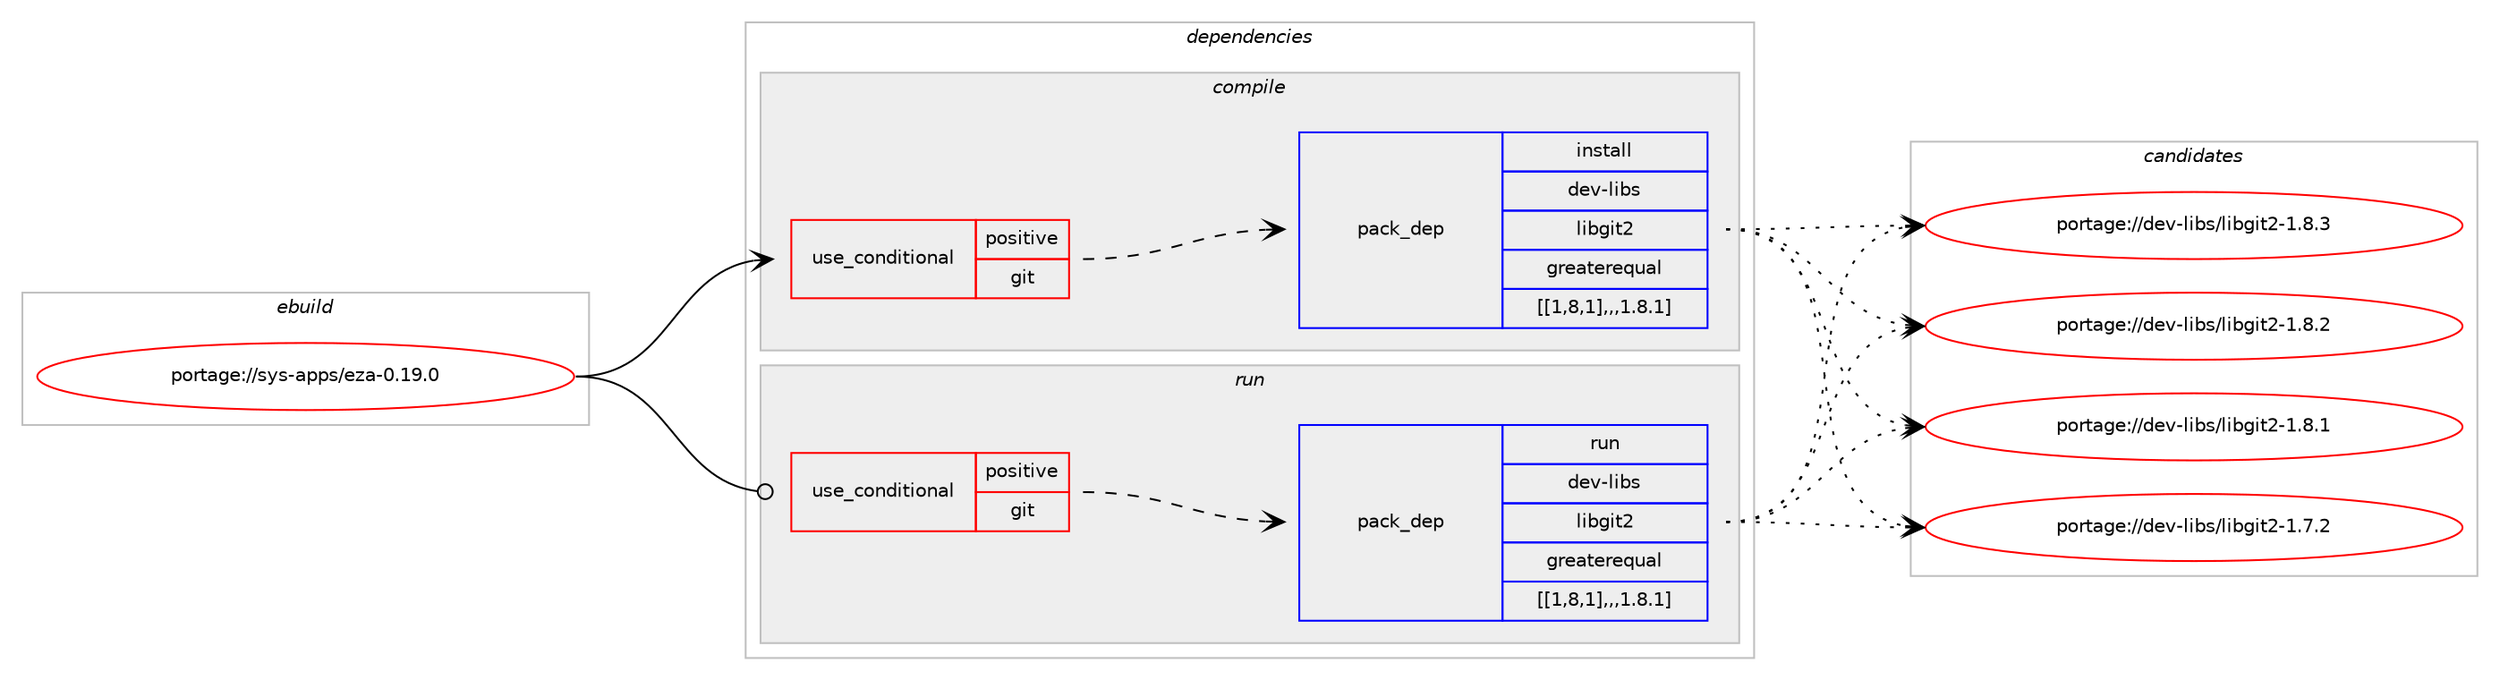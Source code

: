 digraph prolog {

# *************
# Graph options
# *************

newrank=true;
concentrate=true;
compound=true;
graph [rankdir=LR,fontname=Helvetica,fontsize=10,ranksep=1.5];#, ranksep=2.5, nodesep=0.2];
edge  [arrowhead=vee];
node  [fontname=Helvetica,fontsize=10];

# **********
# The ebuild
# **********

subgraph cluster_leftcol {
color=gray;
label=<<i>ebuild</i>>;
id [label="portage://sys-apps/eza-0.19.0", color=red, width=4, href="../sys-apps/eza-0.19.0.svg"];
}

# ****************
# The dependencies
# ****************

subgraph cluster_midcol {
color=gray;
label=<<i>dependencies</i>>;
subgraph cluster_compile {
fillcolor="#eeeeee";
style=filled;
label=<<i>compile</i>>;
subgraph cond117214 {
dependency442490 [label=<<TABLE BORDER="0" CELLBORDER="1" CELLSPACING="0" CELLPADDING="4"><TR><TD ROWSPAN="3" CELLPADDING="10">use_conditional</TD></TR><TR><TD>positive</TD></TR><TR><TD>git</TD></TR></TABLE>>, shape=none, color=red];
subgraph pack322098 {
dependency442512 [label=<<TABLE BORDER="0" CELLBORDER="1" CELLSPACING="0" CELLPADDING="4" WIDTH="220"><TR><TD ROWSPAN="6" CELLPADDING="30">pack_dep</TD></TR><TR><TD WIDTH="110">install</TD></TR><TR><TD>dev-libs</TD></TR><TR><TD>libgit2</TD></TR><TR><TD>greaterequal</TD></TR><TR><TD>[[1,8,1],,,1.8.1]</TD></TR></TABLE>>, shape=none, color=blue];
}
dependency442490:e -> dependency442512:w [weight=20,style="dashed",arrowhead="vee"];
}
id:e -> dependency442490:w [weight=20,style="solid",arrowhead="vee"];
}
subgraph cluster_compileandrun {
fillcolor="#eeeeee";
style=filled;
label=<<i>compile and run</i>>;
}
subgraph cluster_run {
fillcolor="#eeeeee";
style=filled;
label=<<i>run</i>>;
subgraph cond117226 {
dependency442525 [label=<<TABLE BORDER="0" CELLBORDER="1" CELLSPACING="0" CELLPADDING="4"><TR><TD ROWSPAN="3" CELLPADDING="10">use_conditional</TD></TR><TR><TD>positive</TD></TR><TR><TD>git</TD></TR></TABLE>>, shape=none, color=red];
subgraph pack322108 {
dependency442532 [label=<<TABLE BORDER="0" CELLBORDER="1" CELLSPACING="0" CELLPADDING="4" WIDTH="220"><TR><TD ROWSPAN="6" CELLPADDING="30">pack_dep</TD></TR><TR><TD WIDTH="110">run</TD></TR><TR><TD>dev-libs</TD></TR><TR><TD>libgit2</TD></TR><TR><TD>greaterequal</TD></TR><TR><TD>[[1,8,1],,,1.8.1]</TD></TR></TABLE>>, shape=none, color=blue];
}
dependency442525:e -> dependency442532:w [weight=20,style="dashed",arrowhead="vee"];
}
id:e -> dependency442525:w [weight=20,style="solid",arrowhead="odot"];
}
}

# **************
# The candidates
# **************

subgraph cluster_choices {
rank=same;
color=gray;
label=<<i>candidates</i>>;

subgraph choice321878 {
color=black;
nodesep=1;
choice1001011184510810598115471081059810310511650454946564651 [label="portage://dev-libs/libgit2-1.8.3", color=red, width=4,href="../dev-libs/libgit2-1.8.3.svg"];
choice1001011184510810598115471081059810310511650454946564650 [label="portage://dev-libs/libgit2-1.8.2", color=red, width=4,href="../dev-libs/libgit2-1.8.2.svg"];
choice1001011184510810598115471081059810310511650454946564649 [label="portage://dev-libs/libgit2-1.8.1", color=red, width=4,href="../dev-libs/libgit2-1.8.1.svg"];
choice1001011184510810598115471081059810310511650454946554650 [label="portage://dev-libs/libgit2-1.7.2", color=red, width=4,href="../dev-libs/libgit2-1.7.2.svg"];
dependency442512:e -> choice1001011184510810598115471081059810310511650454946564651:w [style=dotted,weight="100"];
dependency442512:e -> choice1001011184510810598115471081059810310511650454946564650:w [style=dotted,weight="100"];
dependency442512:e -> choice1001011184510810598115471081059810310511650454946564649:w [style=dotted,weight="100"];
dependency442512:e -> choice1001011184510810598115471081059810310511650454946554650:w [style=dotted,weight="100"];
}
subgraph choice321883 {
color=black;
nodesep=1;
choice1001011184510810598115471081059810310511650454946564651 [label="portage://dev-libs/libgit2-1.8.3", color=red, width=4,href="../dev-libs/libgit2-1.8.3.svg"];
choice1001011184510810598115471081059810310511650454946564650 [label="portage://dev-libs/libgit2-1.8.2", color=red, width=4,href="../dev-libs/libgit2-1.8.2.svg"];
choice1001011184510810598115471081059810310511650454946564649 [label="portage://dev-libs/libgit2-1.8.1", color=red, width=4,href="../dev-libs/libgit2-1.8.1.svg"];
choice1001011184510810598115471081059810310511650454946554650 [label="portage://dev-libs/libgit2-1.7.2", color=red, width=4,href="../dev-libs/libgit2-1.7.2.svg"];
dependency442532:e -> choice1001011184510810598115471081059810310511650454946564651:w [style=dotted,weight="100"];
dependency442532:e -> choice1001011184510810598115471081059810310511650454946564650:w [style=dotted,weight="100"];
dependency442532:e -> choice1001011184510810598115471081059810310511650454946564649:w [style=dotted,weight="100"];
dependency442532:e -> choice1001011184510810598115471081059810310511650454946554650:w [style=dotted,weight="100"];
}
}

}
